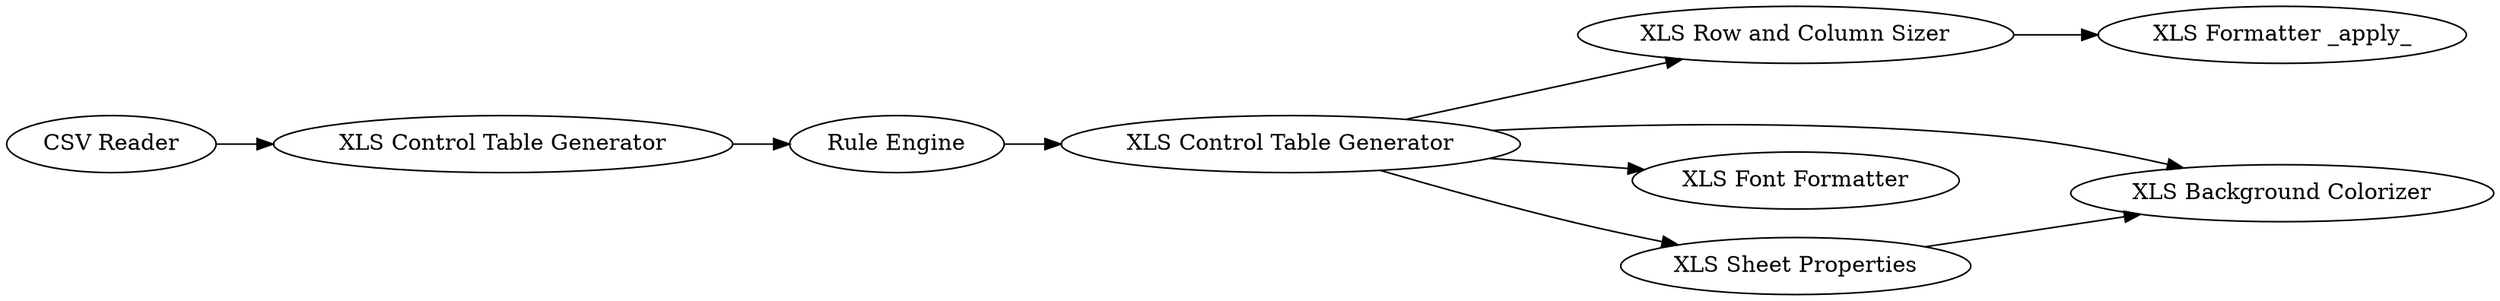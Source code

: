 digraph {
	"-3746608386798181532_3" [label="XLS Control Table Generator"]
	"-3746608386798181532_1" [label="CSV Reader"]
	"-3746608386798181532_16" [label="XLS Row and Column Sizer"]
	"-3746608386798181532_12" [label="XLS Background Colorizer"]
	"-3746608386798181532_9" [label="XLS Font Formatter"]
	"-3746608386798181532_15" [label="Rule Engine"]
	"-3746608386798181532_14" [label="XLS Formatter _apply_"]
	"-3746608386798181532_4" [label="XLS Control Table Generator"]
	"-3746608386798181532_8" [label="XLS Sheet Properties"]
	"-3746608386798181532_16" -> "-3746608386798181532_14"
	"-3746608386798181532_8" -> "-3746608386798181532_12"
	"-3746608386798181532_15" -> "-3746608386798181532_4"
	"-3746608386798181532_4" -> "-3746608386798181532_16"
	"-3746608386798181532_4" -> "-3746608386798181532_8"
	"-3746608386798181532_4" -> "-3746608386798181532_12"
	"-3746608386798181532_4" -> "-3746608386798181532_9"
	"-3746608386798181532_3" -> "-3746608386798181532_15"
	"-3746608386798181532_1" -> "-3746608386798181532_3"
	rankdir=LR
}
